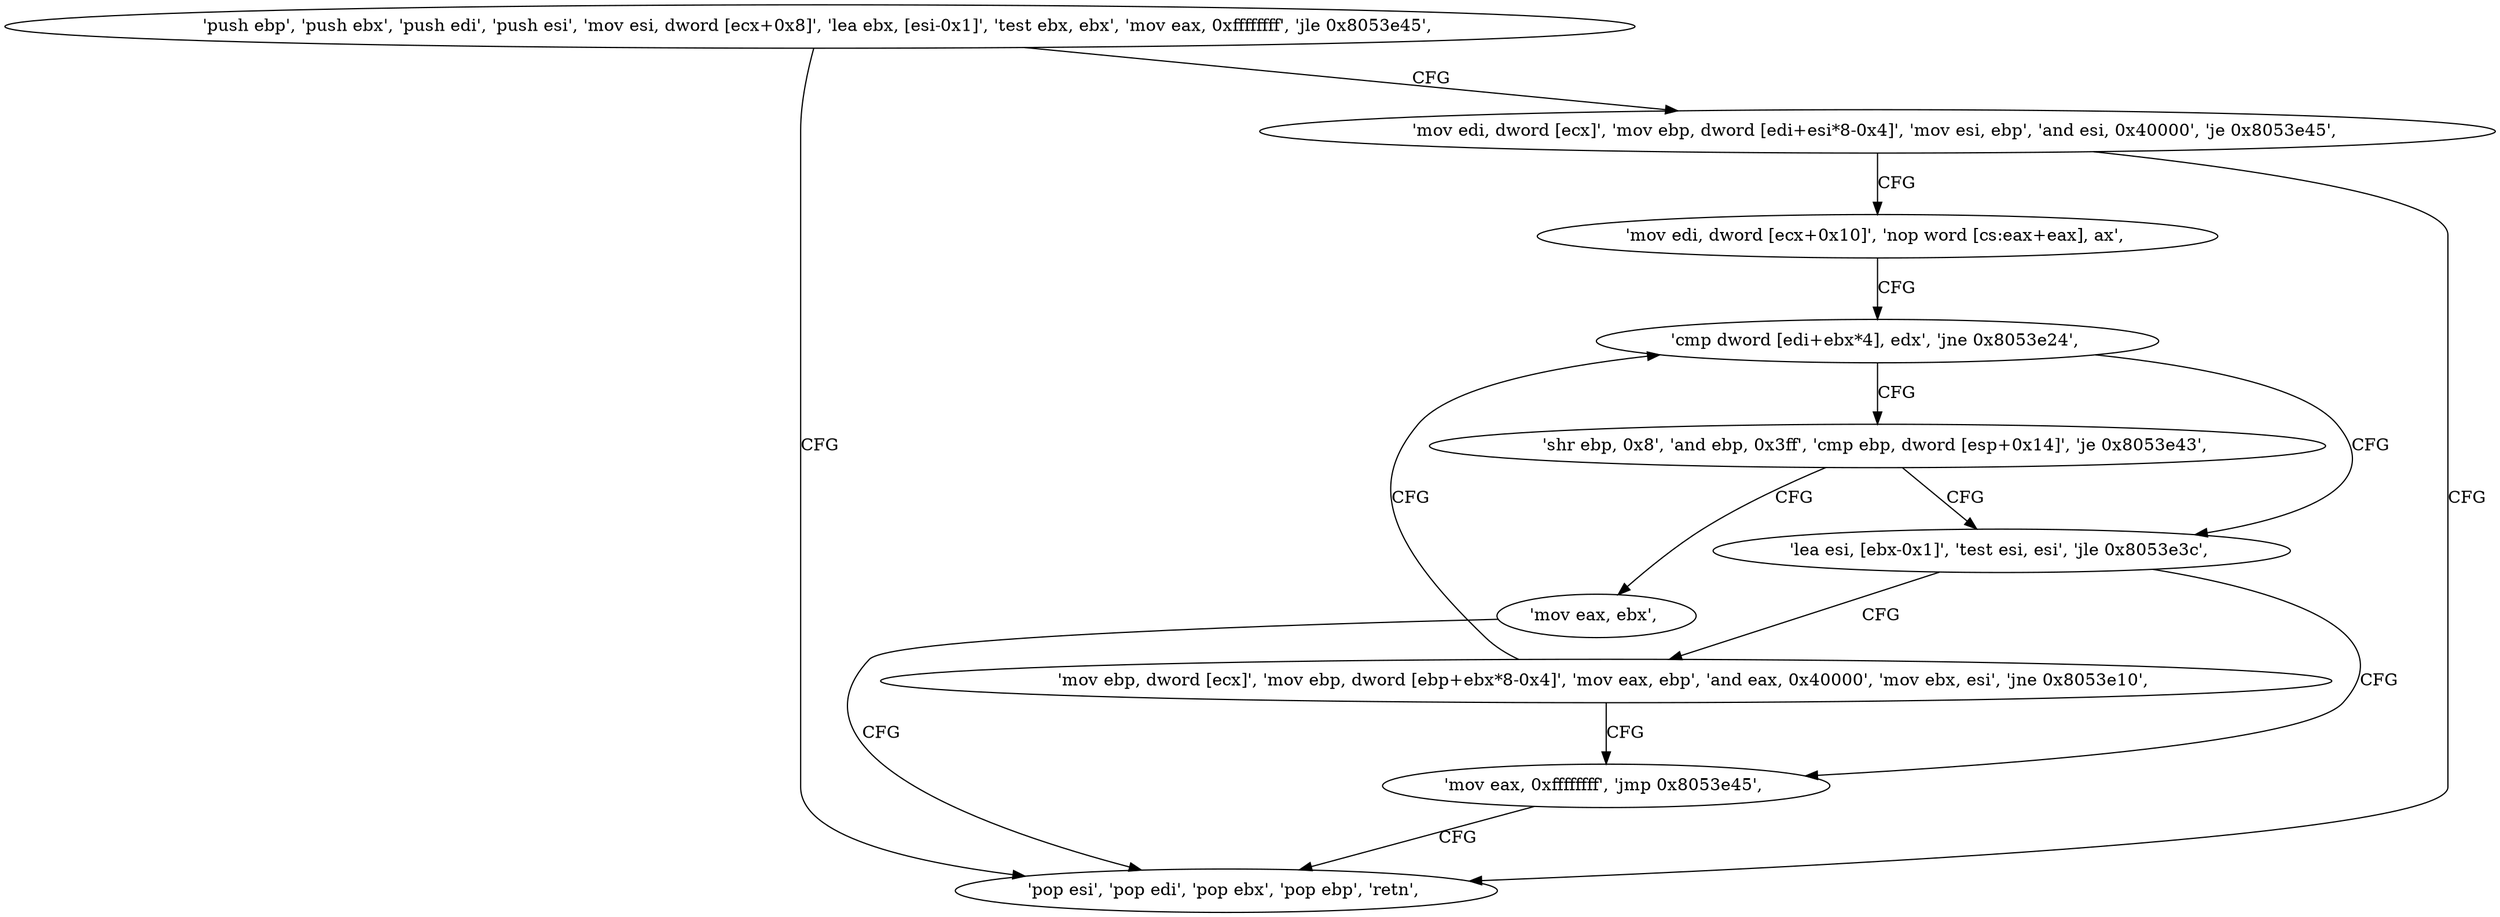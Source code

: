 digraph "func" {
"134561248" [label = "'push ebp', 'push ebx', 'push edi', 'push esi', 'mov esi, dword [ecx+0x8]', 'lea ebx, [esi-0x1]', 'test ebx, ebx', 'mov eax, 0xffffffff', 'jle 0x8053e45', " ]
"134561349" [label = "'pop esi', 'pop edi', 'pop ebx', 'pop ebp', 'retn', " ]
"134561267" [label = "'mov edi, dword [ecx]', 'mov ebp, dword [edi+esi*8-0x4]', 'mov esi, ebp', 'and esi, 0x40000', 'je 0x8053e45', " ]
"134561283" [label = "'mov edi, dword [ecx+0x10]', 'nop word [cs:eax+eax], ax', " ]
"134561296" [label = "'cmp dword [edi+ebx*4], edx', 'jne 0x8053e24', " ]
"134561316" [label = "'lea esi, [ebx-0x1]', 'test esi, esi', 'jle 0x8053e3c', " ]
"134561340" [label = "'mov eax, 0xffffffff', 'jmp 0x8053e45', " ]
"134561323" [label = "'mov ebp, dword [ecx]', 'mov ebp, dword [ebp+ebx*8-0x4]', 'mov eax, ebp', 'and eax, 0x40000', 'mov ebx, esi', 'jne 0x8053e10', " ]
"134561301" [label = "'shr ebp, 0x8', 'and ebp, 0x3ff', 'cmp ebp, dword [esp+0x14]', 'je 0x8053e43', " ]
"134561347" [label = "'mov eax, ebx', " ]
"134561248" -> "134561349" [ label = "CFG" ]
"134561248" -> "134561267" [ label = "CFG" ]
"134561267" -> "134561349" [ label = "CFG" ]
"134561267" -> "134561283" [ label = "CFG" ]
"134561283" -> "134561296" [ label = "CFG" ]
"134561296" -> "134561316" [ label = "CFG" ]
"134561296" -> "134561301" [ label = "CFG" ]
"134561316" -> "134561340" [ label = "CFG" ]
"134561316" -> "134561323" [ label = "CFG" ]
"134561340" -> "134561349" [ label = "CFG" ]
"134561323" -> "134561296" [ label = "CFG" ]
"134561323" -> "134561340" [ label = "CFG" ]
"134561301" -> "134561347" [ label = "CFG" ]
"134561301" -> "134561316" [ label = "CFG" ]
"134561347" -> "134561349" [ label = "CFG" ]
}
